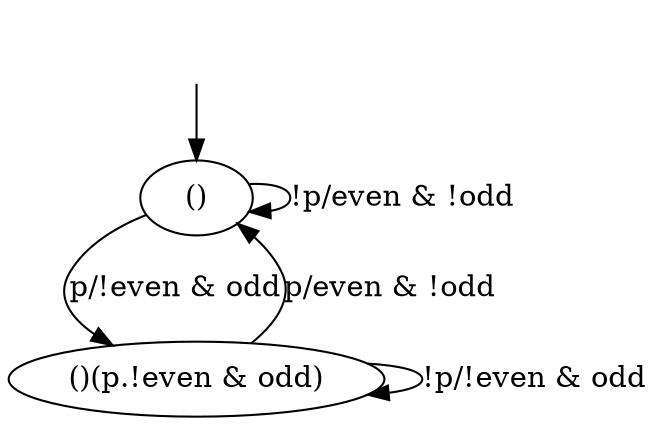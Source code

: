 digraph "examples/BinaryAdder/example1" {
"()" [label="()"];
"()(p.!even & odd)" [label="()(p.!even & odd)"];
"()" -> "()"  [label="!p/even & !odd"];
"()" -> "()(p.!even & odd)"  [label="p/!even & odd"];
"()(p.!even & odd)" -> "()(p.!even & odd)"  [label="!p/!even & odd"];
"()(p.!even & odd)" -> "()"  [label="p/even & !odd"];
__start0 [label="", shape=none];
__start0 -> "()"  [label=""];
}
